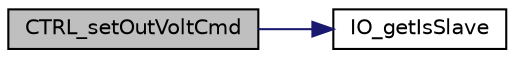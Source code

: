 digraph "CTRL_setOutVoltCmd"
{
 // LATEX_PDF_SIZE
  edge [fontname="Helvetica",fontsize="10",labelfontname="Helvetica",labelfontsize="10"];
  node [fontname="Helvetica",fontsize="10",shape=record];
  rankdir="LR";
  Node1 [label="CTRL_setOutVoltCmd",height=0.2,width=0.4,color="black", fillcolor="grey75", style="filled", fontcolor="black",tooltip=" "];
  Node1 -> Node2 [color="midnightblue",fontsize="10",style="solid",fontname="Helvetica"];
  Node2 [label="IO_getIsSlave",height=0.2,width=0.4,color="black", fillcolor="white", style="filled",URL="$io_8c.html#ad44f90f9147018b5caeeef6f99866118",tooltip=" "];
}
